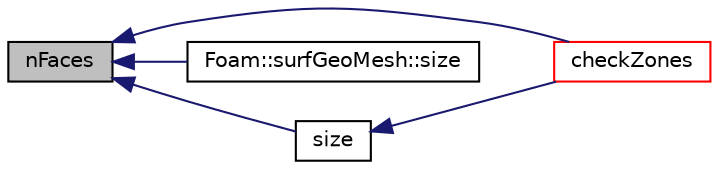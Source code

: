 digraph "nFaces"
{
  bgcolor="transparent";
  edge [fontname="Helvetica",fontsize="10",labelfontname="Helvetica",labelfontsize="10"];
  node [fontname="Helvetica",fontsize="10",shape=record];
  rankdir="LR";
  Node1 [label="nFaces",height=0.2,width=0.4,color="black", fillcolor="grey75", style="filled", fontcolor="black"];
  Node1 -> Node2 [dir="back",color="midnightblue",fontsize="10",style="solid",fontname="Helvetica"];
  Node2 [label="checkZones",height=0.2,width=0.4,color="red",URL="$a02596.html#af68c0ce74b1ff6da07f8481db8c415ef",tooltip="Check the surface zone definitions. "];
  Node1 -> Node3 [dir="back",color="midnightblue",fontsize="10",style="solid",fontname="Helvetica"];
  Node3 [label="Foam::surfGeoMesh::size",height=0.2,width=0.4,color="black",URL="$a02595.html#a30c5f09e8e3ffeaeda2d140a85e2cdca",tooltip="Return size. "];
  Node1 -> Node4 [dir="back",color="midnightblue",fontsize="10",style="solid",fontname="Helvetica"];
  Node4 [label="size",height=0.2,width=0.4,color="black",URL="$a02596.html#aefe0792b5b0175e6022a92a906fdf053",tooltip="Return number of faces. "];
  Node4 -> Node2 [dir="back",color="midnightblue",fontsize="10",style="solid",fontname="Helvetica"];
}
